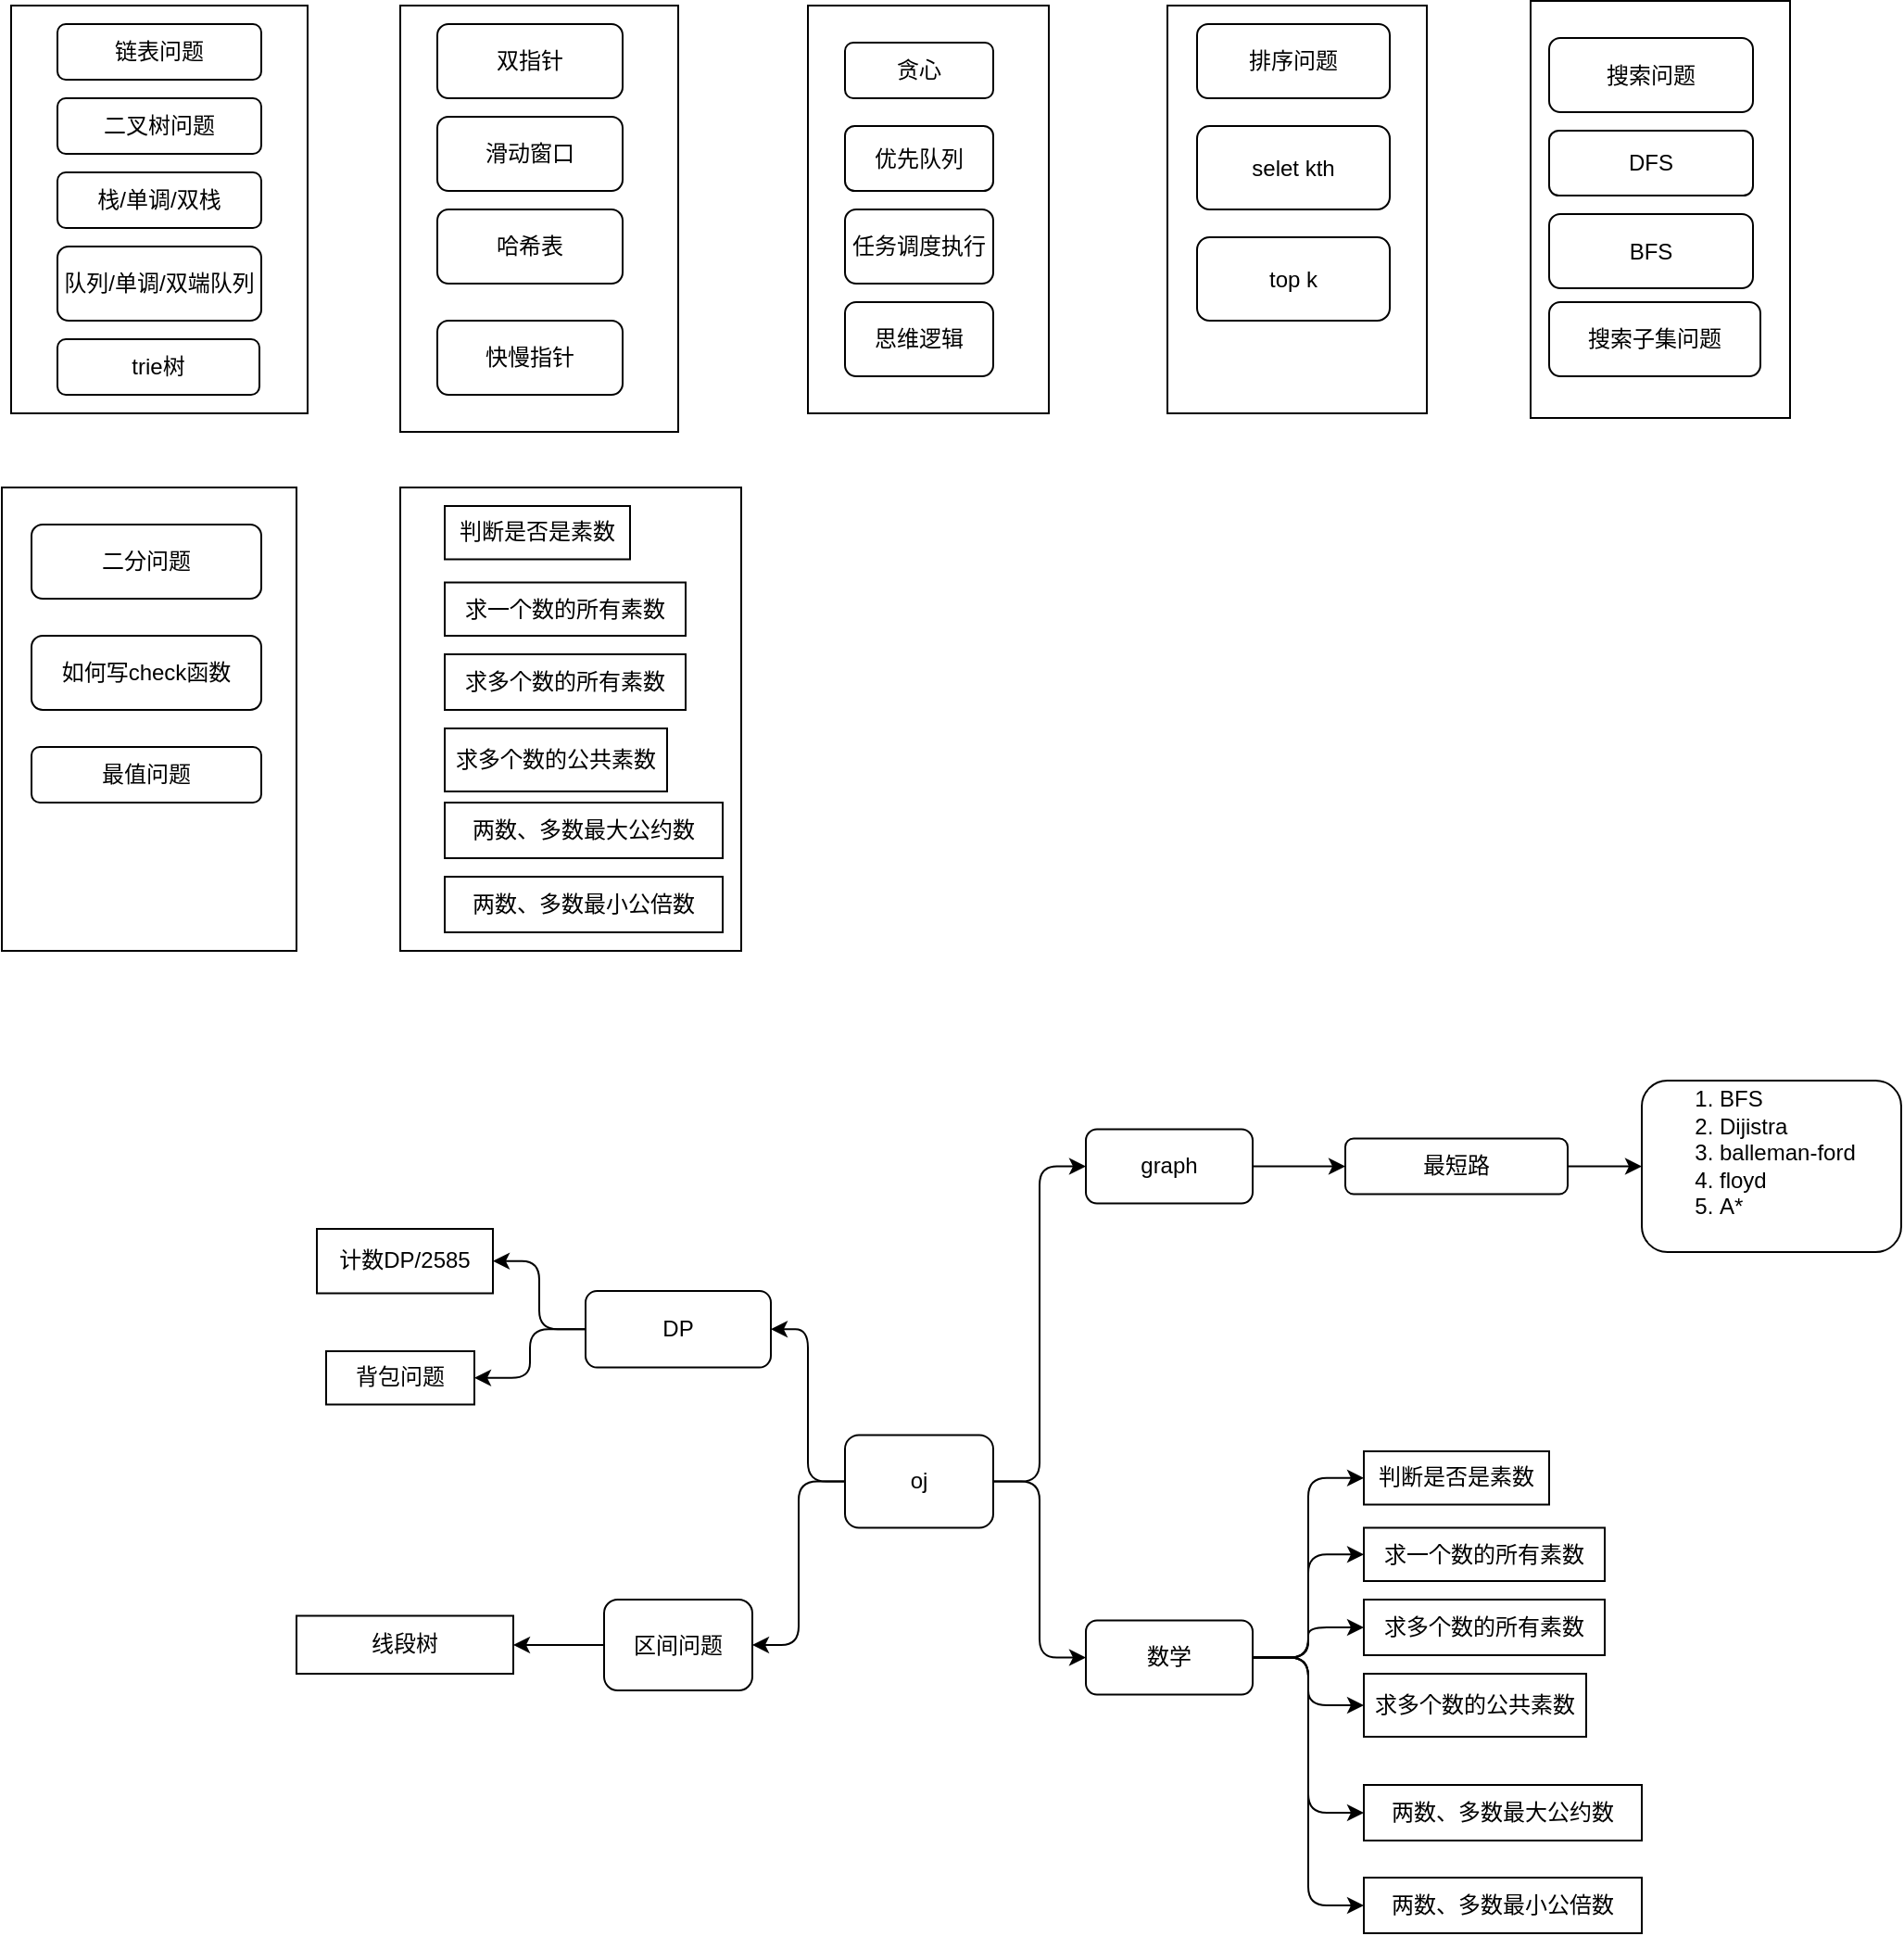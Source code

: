 <mxfile version="21.0.6" type="github">
  <diagram name="第 1 页" id="c0f3yW9Gil210HKwcmj0">
    <mxGraphModel dx="1306" dy="771" grid="1" gridSize="10" guides="1" tooltips="1" connect="1" arrows="1" fold="1" page="1" pageScale="1" pageWidth="2339" pageHeight="3300" math="0" shadow="0">
      <root>
        <mxCell id="0" />
        <mxCell id="1" parent="0" />
        <mxCell id="c8blgeXkBUVHCLApOhyp-75" value="" style="rounded=0;whiteSpace=wrap;html=1;" vertex="1" parent="1">
          <mxGeometry x="376" y="430" width="184" height="250" as="geometry" />
        </mxCell>
        <mxCell id="c8blgeXkBUVHCLApOhyp-33" value="" style="rounded=0;whiteSpace=wrap;html=1;" vertex="1" parent="1">
          <mxGeometry x="161" y="430" width="159" height="250" as="geometry" />
        </mxCell>
        <mxCell id="c8blgeXkBUVHCLApOhyp-27" value="" style="rounded=0;whiteSpace=wrap;html=1;" vertex="1" parent="1">
          <mxGeometry x="790" y="170" width="140" height="220" as="geometry" />
        </mxCell>
        <mxCell id="c8blgeXkBUVHCLApOhyp-23" value="" style="rounded=0;whiteSpace=wrap;html=1;" vertex="1" parent="1">
          <mxGeometry x="986" y="167.5" width="140" height="225" as="geometry" />
        </mxCell>
        <mxCell id="c8blgeXkBUVHCLApOhyp-19" value="" style="rounded=0;whiteSpace=wrap;html=1;" vertex="1" parent="1">
          <mxGeometry x="596" y="170" width="130" height="220" as="geometry" />
        </mxCell>
        <mxCell id="c8blgeXkBUVHCLApOhyp-13" value="" style="rounded=0;whiteSpace=wrap;html=1;" vertex="1" parent="1">
          <mxGeometry x="376" y="170" width="150" height="230" as="geometry" />
        </mxCell>
        <mxCell id="c8blgeXkBUVHCLApOhyp-7" value="" style="rounded=0;whiteSpace=wrap;html=1;" vertex="1" parent="1">
          <mxGeometry x="166" y="170" width="160" height="220" as="geometry" />
        </mxCell>
        <mxCell id="R-X1Kzi6aorfEDV6HySt-5" style="edgeStyle=orthogonalEdgeStyle;rounded=1;orthogonalLoop=1;jettySize=auto;html=1;exitX=1;exitY=0.5;exitDx=0;exitDy=0;entryX=0;entryY=0.5;entryDx=0;entryDy=0;" parent="1" source="R-X1Kzi6aorfEDV6HySt-1" target="R-X1Kzi6aorfEDV6HySt-4" edge="1">
          <mxGeometry relative="1" as="geometry" />
        </mxCell>
        <mxCell id="3fjGZQysSv-eZ1hzzoia-2" style="edgeStyle=orthogonalEdgeStyle;rounded=1;orthogonalLoop=1;jettySize=auto;html=1;exitX=1;exitY=0.5;exitDx=0;exitDy=0;entryX=0;entryY=0.5;entryDx=0;entryDy=0;" parent="1" source="R-X1Kzi6aorfEDV6HySt-1" target="3fjGZQysSv-eZ1hzzoia-1" edge="1">
          <mxGeometry relative="1" as="geometry" />
        </mxCell>
        <mxCell id="Xv7DBx726RWobwCdAjJy-3" style="edgeStyle=orthogonalEdgeStyle;rounded=1;orthogonalLoop=1;jettySize=auto;html=1;exitX=0;exitY=0.5;exitDx=0;exitDy=0;entryX=1;entryY=0.5;entryDx=0;entryDy=0;" parent="1" source="R-X1Kzi6aorfEDV6HySt-1" target="Xv7DBx726RWobwCdAjJy-1" edge="1">
          <mxGeometry relative="1" as="geometry" />
        </mxCell>
        <mxCell id="nt6Zr_V4z6T5L9FxD4BE-2" style="edgeStyle=orthogonalEdgeStyle;rounded=1;orthogonalLoop=1;jettySize=auto;html=1;exitX=0;exitY=0.5;exitDx=0;exitDy=0;entryX=1;entryY=0.5;entryDx=0;entryDy=0;" parent="1" source="R-X1Kzi6aorfEDV6HySt-1" target="nt6Zr_V4z6T5L9FxD4BE-1" edge="1">
          <mxGeometry relative="1" as="geometry" />
        </mxCell>
        <mxCell id="R-X1Kzi6aorfEDV6HySt-1" value="oj" style="rounded=1;whiteSpace=wrap;html=1;" parent="1" vertex="1">
          <mxGeometry x="616" y="941.25" width="80" height="50" as="geometry" />
        </mxCell>
        <mxCell id="R-X1Kzi6aorfEDV6HySt-9" style="edgeStyle=orthogonalEdgeStyle;rounded=1;orthogonalLoop=1;jettySize=auto;html=1;exitX=1;exitY=0.5;exitDx=0;exitDy=0;entryX=0;entryY=0.5;entryDx=0;entryDy=0;" parent="1" source="R-X1Kzi6aorfEDV6HySt-4" target="R-X1Kzi6aorfEDV6HySt-8" edge="1">
          <mxGeometry relative="1" as="geometry" />
        </mxCell>
        <mxCell id="R-X1Kzi6aorfEDV6HySt-4" value="graph" style="rounded=1;whiteSpace=wrap;html=1;" parent="1" vertex="1">
          <mxGeometry x="746" y="776.25" width="90" height="40" as="geometry" />
        </mxCell>
        <mxCell id="R-X1Kzi6aorfEDV6HySt-13" style="edgeStyle=orthogonalEdgeStyle;rounded=1;orthogonalLoop=1;jettySize=auto;html=1;exitX=1;exitY=0.5;exitDx=0;exitDy=0;" parent="1" source="R-X1Kzi6aorfEDV6HySt-8" target="R-X1Kzi6aorfEDV6HySt-12" edge="1">
          <mxGeometry relative="1" as="geometry" />
        </mxCell>
        <mxCell id="R-X1Kzi6aorfEDV6HySt-8" value="最短路" style="rounded=1;whiteSpace=wrap;html=1;" parent="1" vertex="1">
          <mxGeometry x="886" y="781.25" width="120" height="30" as="geometry" />
        </mxCell>
        <mxCell id="R-X1Kzi6aorfEDV6HySt-12" value="&lt;ol&gt;&lt;li&gt;BFS&lt;/li&gt;&lt;li&gt;Dijistra&lt;/li&gt;&lt;li&gt;balleman-ford&lt;/li&gt;&lt;li&gt;floyd&lt;/li&gt;&lt;li&gt;A*&lt;/li&gt;&lt;/ol&gt;&lt;div&gt;&lt;br&gt;&lt;/div&gt;" style="rounded=1;whiteSpace=wrap;html=1;align=left;" parent="1" vertex="1">
          <mxGeometry x="1046" y="750" width="140" height="92.5" as="geometry" />
        </mxCell>
        <mxCell id="3fjGZQysSv-eZ1hzzoia-4" style="edgeStyle=orthogonalEdgeStyle;rounded=1;orthogonalLoop=1;jettySize=auto;html=1;exitX=1;exitY=0.5;exitDx=0;exitDy=0;entryX=0;entryY=0.5;entryDx=0;entryDy=0;" parent="1" source="3fjGZQysSv-eZ1hzzoia-1" target="3fjGZQysSv-eZ1hzzoia-3" edge="1">
          <mxGeometry relative="1" as="geometry" />
        </mxCell>
        <mxCell id="3fjGZQysSv-eZ1hzzoia-8" style="edgeStyle=orthogonalEdgeStyle;rounded=1;orthogonalLoop=1;jettySize=auto;html=1;exitX=1;exitY=0.5;exitDx=0;exitDy=0;entryX=0;entryY=0.5;entryDx=0;entryDy=0;" parent="1" source="3fjGZQysSv-eZ1hzzoia-1" target="3fjGZQysSv-eZ1hzzoia-7" edge="1">
          <mxGeometry relative="1" as="geometry" />
        </mxCell>
        <mxCell id="3fjGZQysSv-eZ1hzzoia-11" style="edgeStyle=orthogonalEdgeStyle;rounded=1;orthogonalLoop=1;jettySize=auto;html=1;exitX=1;exitY=0.5;exitDx=0;exitDy=0;entryX=0;entryY=0.5;entryDx=0;entryDy=0;" parent="1" source="3fjGZQysSv-eZ1hzzoia-1" target="3fjGZQysSv-eZ1hzzoia-10" edge="1">
          <mxGeometry relative="1" as="geometry" />
        </mxCell>
        <mxCell id="3fjGZQysSv-eZ1hzzoia-13" style="edgeStyle=orthogonalEdgeStyle;rounded=1;orthogonalLoop=1;jettySize=auto;html=1;entryX=0;entryY=0.5;entryDx=0;entryDy=0;" parent="1" source="3fjGZQysSv-eZ1hzzoia-1" target="3fjGZQysSv-eZ1hzzoia-12" edge="1">
          <mxGeometry relative="1" as="geometry" />
        </mxCell>
        <mxCell id="3fjGZQysSv-eZ1hzzoia-17" style="edgeStyle=orthogonalEdgeStyle;rounded=1;orthogonalLoop=1;jettySize=auto;html=1;exitX=1;exitY=0.5;exitDx=0;exitDy=0;entryX=0;entryY=0.5;entryDx=0;entryDy=0;" parent="1" source="3fjGZQysSv-eZ1hzzoia-1" target="3fjGZQysSv-eZ1hzzoia-16" edge="1">
          <mxGeometry relative="1" as="geometry" />
        </mxCell>
        <mxCell id="3fjGZQysSv-eZ1hzzoia-19" style="edgeStyle=orthogonalEdgeStyle;rounded=1;orthogonalLoop=1;jettySize=auto;html=1;exitX=1;exitY=0.5;exitDx=0;exitDy=0;entryX=0;entryY=0.5;entryDx=0;entryDy=0;" parent="1" source="3fjGZQysSv-eZ1hzzoia-1" target="3fjGZQysSv-eZ1hzzoia-18" edge="1">
          <mxGeometry relative="1" as="geometry" />
        </mxCell>
        <mxCell id="3fjGZQysSv-eZ1hzzoia-1" value="数学" style="rounded=1;whiteSpace=wrap;html=1;" parent="1" vertex="1">
          <mxGeometry x="746" y="1041.25" width="90" height="40" as="geometry" />
        </mxCell>
        <mxCell id="3fjGZQysSv-eZ1hzzoia-3" value="判断是否是素数" style="rounded=0;whiteSpace=wrap;html=1;" parent="1" vertex="1">
          <mxGeometry x="896" y="950" width="100" height="28.75" as="geometry" />
        </mxCell>
        <mxCell id="3fjGZQysSv-eZ1hzzoia-7" value="两数、多数最大公约数" style="rounded=0;whiteSpace=wrap;html=1;" parent="1" vertex="1">
          <mxGeometry x="896" y="1130" width="150" height="30" as="geometry" />
        </mxCell>
        <mxCell id="3fjGZQysSv-eZ1hzzoia-10" value="两数、多数最小公倍数" style="rounded=0;whiteSpace=wrap;html=1;" parent="1" vertex="1">
          <mxGeometry x="896" y="1180" width="150" height="30" as="geometry" />
        </mxCell>
        <mxCell id="3fjGZQysSv-eZ1hzzoia-12" value="求一个数的所有素数" style="rounded=0;whiteSpace=wrap;html=1;" parent="1" vertex="1">
          <mxGeometry x="896" y="991.25" width="130" height="28.75" as="geometry" />
        </mxCell>
        <mxCell id="3fjGZQysSv-eZ1hzzoia-16" value="求多个数的所有素数" style="rounded=0;whiteSpace=wrap;html=1;" parent="1" vertex="1">
          <mxGeometry x="896" y="1030" width="130" height="30" as="geometry" />
        </mxCell>
        <mxCell id="3fjGZQysSv-eZ1hzzoia-18" value="求多个数的公共素数" style="rounded=0;whiteSpace=wrap;html=1;" parent="1" vertex="1">
          <mxGeometry x="896" y="1070" width="120" height="34" as="geometry" />
        </mxCell>
        <mxCell id="Xv7DBx726RWobwCdAjJy-5" style="edgeStyle=orthogonalEdgeStyle;rounded=1;orthogonalLoop=1;jettySize=auto;html=1;exitX=0;exitY=0.5;exitDx=0;exitDy=0;entryX=1;entryY=0.5;entryDx=0;entryDy=0;" parent="1" source="Xv7DBx726RWobwCdAjJy-1" target="Xv7DBx726RWobwCdAjJy-4" edge="1">
          <mxGeometry relative="1" as="geometry" />
        </mxCell>
        <mxCell id="Xv7DBx726RWobwCdAjJy-8" style="edgeStyle=orthogonalEdgeStyle;rounded=1;orthogonalLoop=1;jettySize=auto;html=1;exitX=0;exitY=0.5;exitDx=0;exitDy=0;entryX=1;entryY=0.5;entryDx=0;entryDy=0;" parent="1" source="Xv7DBx726RWobwCdAjJy-1" target="Xv7DBx726RWobwCdAjJy-6" edge="1">
          <mxGeometry relative="1" as="geometry" />
        </mxCell>
        <mxCell id="Xv7DBx726RWobwCdAjJy-1" value="DP" style="rounded=1;whiteSpace=wrap;html=1;" parent="1" vertex="1">
          <mxGeometry x="476" y="863.5" width="100" height="41.25" as="geometry" />
        </mxCell>
        <mxCell id="Xv7DBx726RWobwCdAjJy-4" value="计数DP/2585" style="rounded=0;whiteSpace=wrap;html=1;" parent="1" vertex="1">
          <mxGeometry x="331" y="830" width="95" height="34.75" as="geometry" />
        </mxCell>
        <mxCell id="Xv7DBx726RWobwCdAjJy-6" value="背包问题" style="rounded=0;whiteSpace=wrap;html=1;" parent="1" vertex="1">
          <mxGeometry x="336" y="896" width="80" height="28.75" as="geometry" />
        </mxCell>
        <mxCell id="4DcOTyK1AXmUQ5a3hMAk-1" style="edgeStyle=orthogonalEdgeStyle;rounded=1;orthogonalLoop=1;jettySize=auto;html=1;exitX=0;exitY=0.5;exitDx=0;exitDy=0;" parent="1" source="nt6Zr_V4z6T5L9FxD4BE-1" target="nt6Zr_V4z6T5L9FxD4BE-3" edge="1">
          <mxGeometry relative="1" as="geometry" />
        </mxCell>
        <mxCell id="nt6Zr_V4z6T5L9FxD4BE-1" value="区间问题" style="rounded=1;whiteSpace=wrap;html=1;" parent="1" vertex="1">
          <mxGeometry x="486" y="1030" width="80" height="49" as="geometry" />
        </mxCell>
        <mxCell id="nt6Zr_V4z6T5L9FxD4BE-3" value="线段树" style="rounded=0;whiteSpace=wrap;html=1;" parent="1" vertex="1">
          <mxGeometry x="320" y="1038.75" width="117" height="31.25" as="geometry" />
        </mxCell>
        <mxCell id="c8blgeXkBUVHCLApOhyp-3" value="链表问题" style="rounded=1;whiteSpace=wrap;html=1;" vertex="1" parent="1">
          <mxGeometry x="191" y="180" width="110" height="30" as="geometry" />
        </mxCell>
        <mxCell id="c8blgeXkBUVHCLApOhyp-4" value="二叉树问题" style="rounded=1;whiteSpace=wrap;html=1;" vertex="1" parent="1">
          <mxGeometry x="191" y="220" width="110" height="30" as="geometry" />
        </mxCell>
        <mxCell id="c8blgeXkBUVHCLApOhyp-5" value="栈/单调/双栈" style="rounded=1;whiteSpace=wrap;html=1;" vertex="1" parent="1">
          <mxGeometry x="191" y="260" width="110" height="30" as="geometry" />
        </mxCell>
        <mxCell id="c8blgeXkBUVHCLApOhyp-6" value="队列/单调/双端队列" style="rounded=1;whiteSpace=wrap;html=1;" vertex="1" parent="1">
          <mxGeometry x="191" y="300" width="110" height="40" as="geometry" />
        </mxCell>
        <mxCell id="c8blgeXkBUVHCLApOhyp-8" value="双指针" style="rounded=1;whiteSpace=wrap;html=1;" vertex="1" parent="1">
          <mxGeometry x="396" y="180" width="100" height="40" as="geometry" />
        </mxCell>
        <mxCell id="c8blgeXkBUVHCLApOhyp-9" value="滑动窗口" style="rounded=1;whiteSpace=wrap;html=1;" vertex="1" parent="1">
          <mxGeometry x="396" y="230" width="100" height="40" as="geometry" />
        </mxCell>
        <mxCell id="c8blgeXkBUVHCLApOhyp-10" value="哈希表" style="rounded=1;whiteSpace=wrap;html=1;" vertex="1" parent="1">
          <mxGeometry x="396" y="280" width="100" height="40" as="geometry" />
        </mxCell>
        <mxCell id="c8blgeXkBUVHCLApOhyp-12" value="快慢指针" style="rounded=1;whiteSpace=wrap;html=1;" vertex="1" parent="1">
          <mxGeometry x="396" y="340" width="100" height="40" as="geometry" />
        </mxCell>
        <mxCell id="c8blgeXkBUVHCLApOhyp-14" value="贪心" style="rounded=1;whiteSpace=wrap;html=1;" vertex="1" parent="1">
          <mxGeometry x="616" y="190" width="80" height="30" as="geometry" />
        </mxCell>
        <mxCell id="c8blgeXkBUVHCLApOhyp-16" value="优先队列" style="rounded=1;whiteSpace=wrap;html=1;" vertex="1" parent="1">
          <mxGeometry x="616" y="235" width="80" height="35" as="geometry" />
        </mxCell>
        <mxCell id="c8blgeXkBUVHCLApOhyp-17" value="思维逻辑" style="rounded=1;whiteSpace=wrap;html=1;" vertex="1" parent="1">
          <mxGeometry x="616" y="330" width="80" height="40" as="geometry" />
        </mxCell>
        <mxCell id="c8blgeXkBUVHCLApOhyp-18" value="任务调度执行" style="rounded=1;whiteSpace=wrap;html=1;" vertex="1" parent="1">
          <mxGeometry x="616" y="280" width="80" height="40" as="geometry" />
        </mxCell>
        <mxCell id="c8blgeXkBUVHCLApOhyp-20" value="搜索问题" style="rounded=1;whiteSpace=wrap;html=1;" vertex="1" parent="1">
          <mxGeometry x="996" y="187.5" width="110" height="40" as="geometry" />
        </mxCell>
        <mxCell id="c8blgeXkBUVHCLApOhyp-21" value="DFS" style="rounded=1;whiteSpace=wrap;html=1;" vertex="1" parent="1">
          <mxGeometry x="996" y="237.5" width="110" height="35" as="geometry" />
        </mxCell>
        <mxCell id="c8blgeXkBUVHCLApOhyp-22" value="BFS" style="rounded=1;whiteSpace=wrap;html=1;" vertex="1" parent="1">
          <mxGeometry x="996" y="282.5" width="110" height="40" as="geometry" />
        </mxCell>
        <mxCell id="c8blgeXkBUVHCLApOhyp-24" value="排序问题" style="rounded=1;whiteSpace=wrap;html=1;" vertex="1" parent="1">
          <mxGeometry x="806" y="180" width="104" height="40" as="geometry" />
        </mxCell>
        <mxCell id="c8blgeXkBUVHCLApOhyp-25" value="selet kth&lt;br&gt;" style="rounded=1;whiteSpace=wrap;html=1;" vertex="1" parent="1">
          <mxGeometry x="806" y="235" width="104" height="45" as="geometry" />
        </mxCell>
        <mxCell id="c8blgeXkBUVHCLApOhyp-26" value="top k" style="rounded=1;whiteSpace=wrap;html=1;" vertex="1" parent="1">
          <mxGeometry x="806" y="295" width="104" height="45" as="geometry" />
        </mxCell>
        <mxCell id="c8blgeXkBUVHCLApOhyp-29" value="搜索子集问题" style="rounded=1;whiteSpace=wrap;html=1;" vertex="1" parent="1">
          <mxGeometry x="996" y="330" width="114" height="40" as="geometry" />
        </mxCell>
        <mxCell id="c8blgeXkBUVHCLApOhyp-30" value="二分问题" style="rounded=1;whiteSpace=wrap;html=1;" vertex="1" parent="1">
          <mxGeometry x="177" y="450" width="124" height="40" as="geometry" />
        </mxCell>
        <mxCell id="c8blgeXkBUVHCLApOhyp-31" value="如何写check函数" style="rounded=1;whiteSpace=wrap;html=1;" vertex="1" parent="1">
          <mxGeometry x="177" y="510" width="124" height="40" as="geometry" />
        </mxCell>
        <mxCell id="c8blgeXkBUVHCLApOhyp-32" value="最值问题" style="rounded=1;whiteSpace=wrap;html=1;" vertex="1" parent="1">
          <mxGeometry x="177" y="570" width="124" height="30" as="geometry" />
        </mxCell>
        <mxCell id="c8blgeXkBUVHCLApOhyp-69" value="判断是否是素数" style="rounded=0;whiteSpace=wrap;html=1;" vertex="1" parent="1">
          <mxGeometry x="400" y="440" width="100" height="28.75" as="geometry" />
        </mxCell>
        <mxCell id="c8blgeXkBUVHCLApOhyp-70" value="两数、多数最大公约数" style="rounded=0;whiteSpace=wrap;html=1;" vertex="1" parent="1">
          <mxGeometry x="400" y="600" width="150" height="30" as="geometry" />
        </mxCell>
        <mxCell id="c8blgeXkBUVHCLApOhyp-71" value="两数、多数最小公倍数" style="rounded=0;whiteSpace=wrap;html=1;" vertex="1" parent="1">
          <mxGeometry x="400" y="640" width="150" height="30" as="geometry" />
        </mxCell>
        <mxCell id="c8blgeXkBUVHCLApOhyp-72" value="求一个数的所有素数" style="rounded=0;whiteSpace=wrap;html=1;" vertex="1" parent="1">
          <mxGeometry x="400" y="481.25" width="130" height="28.75" as="geometry" />
        </mxCell>
        <mxCell id="c8blgeXkBUVHCLApOhyp-73" value="求多个数的所有素数" style="rounded=0;whiteSpace=wrap;html=1;" vertex="1" parent="1">
          <mxGeometry x="400" y="520" width="130" height="30" as="geometry" />
        </mxCell>
        <mxCell id="c8blgeXkBUVHCLApOhyp-74" value="求多个数的公共素数" style="rounded=0;whiteSpace=wrap;html=1;" vertex="1" parent="1">
          <mxGeometry x="400" y="560" width="120" height="34" as="geometry" />
        </mxCell>
        <mxCell id="c8blgeXkBUVHCLApOhyp-76" value="trie树" style="rounded=1;whiteSpace=wrap;html=1;" vertex="1" parent="1">
          <mxGeometry x="191" y="350" width="109" height="30" as="geometry" />
        </mxCell>
      </root>
    </mxGraphModel>
  </diagram>
</mxfile>
